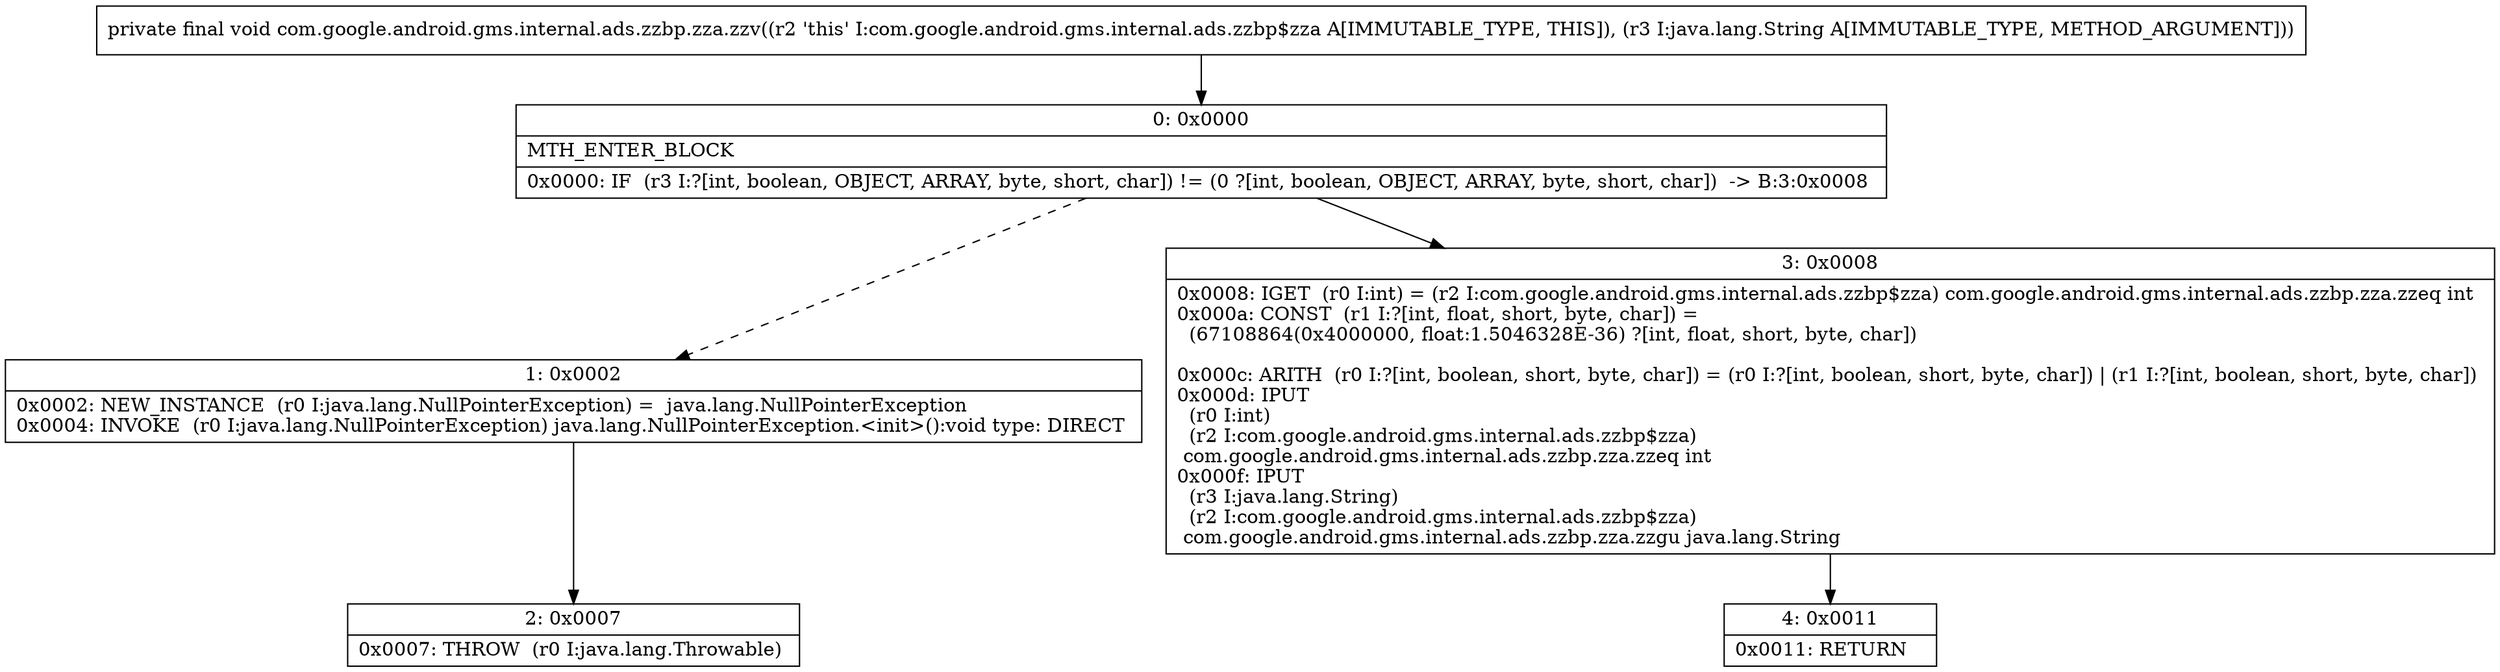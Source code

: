 digraph "CFG forcom.google.android.gms.internal.ads.zzbp.zza.zzv(Ljava\/lang\/String;)V" {
Node_0 [shape=record,label="{0\:\ 0x0000|MTH_ENTER_BLOCK\l|0x0000: IF  (r3 I:?[int, boolean, OBJECT, ARRAY, byte, short, char]) != (0 ?[int, boolean, OBJECT, ARRAY, byte, short, char])  \-\> B:3:0x0008 \l}"];
Node_1 [shape=record,label="{1\:\ 0x0002|0x0002: NEW_INSTANCE  (r0 I:java.lang.NullPointerException) =  java.lang.NullPointerException \l0x0004: INVOKE  (r0 I:java.lang.NullPointerException) java.lang.NullPointerException.\<init\>():void type: DIRECT \l}"];
Node_2 [shape=record,label="{2\:\ 0x0007|0x0007: THROW  (r0 I:java.lang.Throwable) \l}"];
Node_3 [shape=record,label="{3\:\ 0x0008|0x0008: IGET  (r0 I:int) = (r2 I:com.google.android.gms.internal.ads.zzbp$zza) com.google.android.gms.internal.ads.zzbp.zza.zzeq int \l0x000a: CONST  (r1 I:?[int, float, short, byte, char]) = \l  (67108864(0x4000000, float:1.5046328E\-36) ?[int, float, short, byte, char])\l \l0x000c: ARITH  (r0 I:?[int, boolean, short, byte, char]) = (r0 I:?[int, boolean, short, byte, char]) \| (r1 I:?[int, boolean, short, byte, char]) \l0x000d: IPUT  \l  (r0 I:int)\l  (r2 I:com.google.android.gms.internal.ads.zzbp$zza)\l com.google.android.gms.internal.ads.zzbp.zza.zzeq int \l0x000f: IPUT  \l  (r3 I:java.lang.String)\l  (r2 I:com.google.android.gms.internal.ads.zzbp$zza)\l com.google.android.gms.internal.ads.zzbp.zza.zzgu java.lang.String \l}"];
Node_4 [shape=record,label="{4\:\ 0x0011|0x0011: RETURN   \l}"];
MethodNode[shape=record,label="{private final void com.google.android.gms.internal.ads.zzbp.zza.zzv((r2 'this' I:com.google.android.gms.internal.ads.zzbp$zza A[IMMUTABLE_TYPE, THIS]), (r3 I:java.lang.String A[IMMUTABLE_TYPE, METHOD_ARGUMENT])) }"];
MethodNode -> Node_0;
Node_0 -> Node_1[style=dashed];
Node_0 -> Node_3;
Node_1 -> Node_2;
Node_3 -> Node_4;
}

